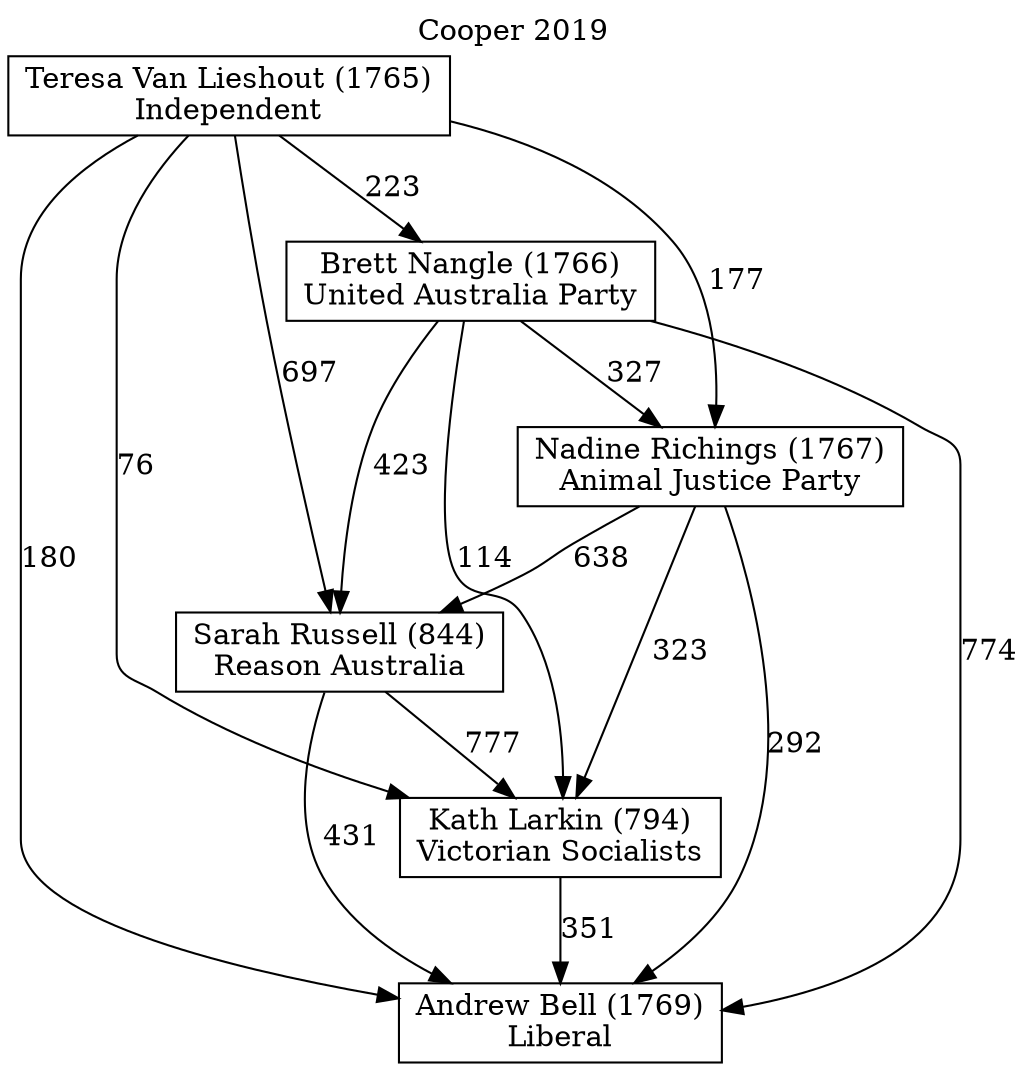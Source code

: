 // House preference flow
digraph "Andrew Bell (1769)_Cooper_2019" {
	graph [label="Cooper 2019" labelloc=t mclimit=2]
	node [shape=box]
	"Andrew Bell (1769)" [label="Andrew Bell (1769)
Liberal"]
	"Kath Larkin (794)" [label="Kath Larkin (794)
Victorian Socialists"]
	"Sarah Russell (844)" [label="Sarah Russell (844)
Reason Australia"]
	"Nadine Richings (1767)" [label="Nadine Richings (1767)
Animal Justice Party"]
	"Brett Nangle (1766)" [label="Brett Nangle (1766)
United Australia Party"]
	"Teresa Van Lieshout (1765)" [label="Teresa Van Lieshout (1765)
Independent"]
	"Kath Larkin (794)" -> "Andrew Bell (1769)" [label=351]
	"Sarah Russell (844)" -> "Kath Larkin (794)" [label=777]
	"Nadine Richings (1767)" -> "Sarah Russell (844)" [label=638]
	"Brett Nangle (1766)" -> "Nadine Richings (1767)" [label=327]
	"Teresa Van Lieshout (1765)" -> "Brett Nangle (1766)" [label=223]
	"Sarah Russell (844)" -> "Andrew Bell (1769)" [label=431]
	"Nadine Richings (1767)" -> "Andrew Bell (1769)" [label=292]
	"Brett Nangle (1766)" -> "Andrew Bell (1769)" [label=774]
	"Teresa Van Lieshout (1765)" -> "Andrew Bell (1769)" [label=180]
	"Teresa Van Lieshout (1765)" -> "Nadine Richings (1767)" [label=177]
	"Brett Nangle (1766)" -> "Sarah Russell (844)" [label=423]
	"Teresa Van Lieshout (1765)" -> "Sarah Russell (844)" [label=697]
	"Nadine Richings (1767)" -> "Kath Larkin (794)" [label=323]
	"Brett Nangle (1766)" -> "Kath Larkin (794)" [label=114]
	"Teresa Van Lieshout (1765)" -> "Kath Larkin (794)" [label=76]
}

